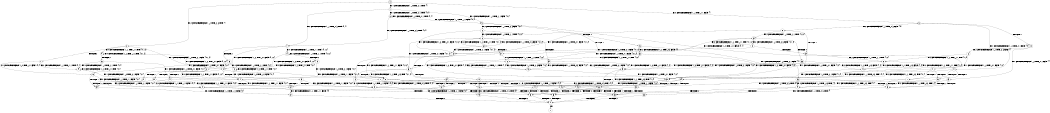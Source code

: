 digraph BCG {
size = "7, 10.5";
center = TRUE;
node [shape = circle];
0 [peripheries = 2];
0 -> 1 [label = "EX !1 !ATOMIC_EXCH_BRANCH (1, +0, TRUE, +0, 1, TRUE) !{}"];
0 -> 2 [label = "EX !2 !ATOMIC_EXCH_BRANCH (1, +1, TRUE, +0, 3, TRUE) !{}"];
0 -> 3 [label = "EX !0 !ATOMIC_EXCH_BRANCH (1, +1, TRUE, +1, 1, FALSE) !{}"];
1 -> 4 [label = "EX !2 !ATOMIC_EXCH_BRANCH (1, +1, TRUE, +0, 3, TRUE) !{0, 1}"];
1 -> 5 [label = "EX !0 !ATOMIC_EXCH_BRANCH (1, +1, TRUE, +1, 1, FALSE) !{0, 1}"];
1 -> 6 [label = "EX !1 !ATOMIC_EXCH_BRANCH (1, +0, TRUE, +0, 1, TRUE) !{0, 1}"];
2 -> 7 [label = "TERMINATE !2"];
2 -> 8 [label = "EX !1 !ATOMIC_EXCH_BRANCH (1, +0, TRUE, +0, 1, FALSE) !{0, 1, 2}"];
2 -> 9 [label = "EX !0 !ATOMIC_EXCH_BRANCH (1, +1, TRUE, +1, 1, TRUE) !{0, 1, 2}"];
3 -> 10 [label = "TERMINATE !0"];
3 -> 11 [label = "EX !1 !ATOMIC_EXCH_BRANCH (1, +0, TRUE, +0, 1, FALSE) !{0}"];
3 -> 12 [label = "EX !2 !ATOMIC_EXCH_BRANCH (1, +1, TRUE, +0, 3, FALSE) !{0}"];
4 -> 13 [label = "TERMINATE !2"];
4 -> 14 [label = "EX !0 !ATOMIC_EXCH_BRANCH (1, +1, TRUE, +1, 1, TRUE) !{0, 1, 2}"];
4 -> 8 [label = "EX !1 !ATOMIC_EXCH_BRANCH (1, +0, TRUE, +0, 1, FALSE) !{0, 1, 2}"];
5 -> 15 [label = "TERMINATE !0"];
5 -> 16 [label = "EX !2 !ATOMIC_EXCH_BRANCH (1, +1, TRUE, +0, 3, FALSE) !{0, 1}"];
5 -> 17 [label = "EX !1 !ATOMIC_EXCH_BRANCH (1, +0, TRUE, +0, 1, FALSE) !{0, 1}"];
6 -> 4 [label = "EX !2 !ATOMIC_EXCH_BRANCH (1, +1, TRUE, +0, 3, TRUE) !{0, 1}"];
6 -> 5 [label = "EX !0 !ATOMIC_EXCH_BRANCH (1, +1, TRUE, +1, 1, FALSE) !{0, 1}"];
6 -> 6 [label = "EX !1 !ATOMIC_EXCH_BRANCH (1, +0, TRUE, +0, 1, TRUE) !{0, 1}"];
7 -> 18 [label = "EX !1 !ATOMIC_EXCH_BRANCH (1, +0, TRUE, +0, 1, FALSE) !{0, 1}"];
7 -> 19 [label = "EX !0 !ATOMIC_EXCH_BRANCH (1, +1, TRUE, +1, 1, TRUE) !{0, 1}"];
8 -> 20 [label = "TERMINATE !1"];
8 -> 21 [label = "TERMINATE !2"];
8 -> 22 [label = "EX !0 !ATOMIC_EXCH_BRANCH (1, +1, TRUE, +1, 1, FALSE) !{0, 1, 2}"];
9 -> 23 [label = "TERMINATE !2"];
9 -> 24 [label = "EX !1 !ATOMIC_EXCH_BRANCH (1, +0, TRUE, +0, 1, FALSE) !{0, 1, 2}"];
9 -> 9 [label = "EX !0 !ATOMIC_EXCH_BRANCH (1, +1, TRUE, +1, 1, TRUE) !{0, 1, 2}"];
10 -> 25 [label = "EX !1 !ATOMIC_EXCH_BRANCH (1, +0, TRUE, +0, 1, FALSE) !{}"];
10 -> 26 [label = "EX !2 !ATOMIC_EXCH_BRANCH (1, +1, TRUE, +0, 3, FALSE) !{}"];
11 -> 27 [label = "TERMINATE !1"];
11 -> 28 [label = "TERMINATE !0"];
11 -> 29 [label = "EX !2 !ATOMIC_EXCH_BRANCH (1, +1, TRUE, +0, 3, TRUE) !{0, 1}"];
12 -> 30 [label = "TERMINATE !0"];
12 -> 31 [label = "EX !1 !ATOMIC_EXCH_BRANCH (1, +0, TRUE, +0, 1, FALSE) !{0, 1, 2}"];
12 -> 32 [label = "EX !2 !ATOMIC_EXCH_BRANCH (1, +1, TRUE, +1, 1, TRUE) !{0, 1, 2}"];
13 -> 33 [label = "EX !0 !ATOMIC_EXCH_BRANCH (1, +1, TRUE, +1, 1, TRUE) !{0, 1}"];
13 -> 18 [label = "EX !1 !ATOMIC_EXCH_BRANCH (1, +0, TRUE, +0, 1, FALSE) !{0, 1}"];
14 -> 34 [label = "TERMINATE !2"];
14 -> 24 [label = "EX !1 !ATOMIC_EXCH_BRANCH (1, +0, TRUE, +0, 1, FALSE) !{0, 1, 2}"];
14 -> 14 [label = "EX !0 !ATOMIC_EXCH_BRANCH (1, +1, TRUE, +1, 1, TRUE) !{0, 1, 2}"];
15 -> 35 [label = "EX !2 !ATOMIC_EXCH_BRANCH (1, +1, TRUE, +0, 3, FALSE) !{1}"];
15 -> 36 [label = "EX !1 !ATOMIC_EXCH_BRANCH (1, +0, TRUE, +0, 1, FALSE) !{1}"];
16 -> 37 [label = "TERMINATE !0"];
16 -> 38 [label = "EX !2 !ATOMIC_EXCH_BRANCH (1, +1, TRUE, +1, 1, TRUE) !{0, 1, 2}"];
16 -> 31 [label = "EX !1 !ATOMIC_EXCH_BRANCH (1, +0, TRUE, +0, 1, FALSE) !{0, 1, 2}"];
17 -> 27 [label = "TERMINATE !1"];
17 -> 28 [label = "TERMINATE !0"];
17 -> 29 [label = "EX !2 !ATOMIC_EXCH_BRANCH (1, +1, TRUE, +0, 3, TRUE) !{0, 1}"];
18 -> 39 [label = "TERMINATE !1"];
18 -> 40 [label = "EX !0 !ATOMIC_EXCH_BRANCH (1, +1, TRUE, +1, 1, FALSE) !{0, 1}"];
19 -> 41 [label = "EX !1 !ATOMIC_EXCH_BRANCH (1, +0, TRUE, +0, 1, FALSE) !{0, 1}"];
19 -> 19 [label = "EX !0 !ATOMIC_EXCH_BRANCH (1, +1, TRUE, +1, 1, TRUE) !{0, 1}"];
20 -> 39 [label = "TERMINATE !2"];
20 -> 42 [label = "EX !0 !ATOMIC_EXCH_BRANCH (1, +1, TRUE, +1, 1, FALSE) !{0, 2}"];
21 -> 39 [label = "TERMINATE !1"];
21 -> 40 [label = "EX !0 !ATOMIC_EXCH_BRANCH (1, +1, TRUE, +1, 1, FALSE) !{0, 1}"];
22 -> 43 [label = "TERMINATE !1"];
22 -> 44 [label = "TERMINATE !2"];
22 -> 45 [label = "TERMINATE !0"];
23 -> 41 [label = "EX !1 !ATOMIC_EXCH_BRANCH (1, +0, TRUE, +0, 1, FALSE) !{0, 1}"];
23 -> 19 [label = "EX !0 !ATOMIC_EXCH_BRANCH (1, +1, TRUE, +1, 1, TRUE) !{0, 1}"];
24 -> 46 [label = "TERMINATE !1"];
24 -> 47 [label = "TERMINATE !2"];
24 -> 22 [label = "EX !0 !ATOMIC_EXCH_BRANCH (1, +1, TRUE, +1, 1, FALSE) !{0, 1, 2}"];
25 -> 48 [label = "TERMINATE !1"];
25 -> 49 [label = "EX !2 !ATOMIC_EXCH_BRANCH (1, +1, TRUE, +0, 3, TRUE) !{1}"];
26 -> 50 [label = "EX !1 !ATOMIC_EXCH_BRANCH (1, +0, TRUE, +0, 1, FALSE) !{1, 2}"];
26 -> 51 [label = "EX !2 !ATOMIC_EXCH_BRANCH (1, +1, TRUE, +1, 1, TRUE) !{1, 2}"];
27 -> 48 [label = "TERMINATE !0"];
27 -> 52 [label = "EX !2 !ATOMIC_EXCH_BRANCH (1, +1, TRUE, +0, 3, TRUE) !{0}"];
28 -> 48 [label = "TERMINATE !1"];
28 -> 49 [label = "EX !2 !ATOMIC_EXCH_BRANCH (1, +1, TRUE, +0, 3, TRUE) !{1}"];
29 -> 43 [label = "TERMINATE !1"];
29 -> 44 [label = "TERMINATE !2"];
29 -> 45 [label = "TERMINATE !0"];
30 -> 50 [label = "EX !1 !ATOMIC_EXCH_BRANCH (1, +0, TRUE, +0, 1, FALSE) !{1, 2}"];
30 -> 51 [label = "EX !2 !ATOMIC_EXCH_BRANCH (1, +1, TRUE, +1, 1, TRUE) !{1, 2}"];
31 -> 53 [label = "TERMINATE !1"];
31 -> 54 [label = "TERMINATE !0"];
31 -> 22 [label = "EX !2 !ATOMIC_EXCH_BRANCH (1, +1, TRUE, +1, 1, FALSE) !{0, 1, 2}"];
32 -> 55 [label = "TERMINATE !0"];
32 -> 56 [label = "EX !1 !ATOMIC_EXCH_BRANCH (1, +0, TRUE, +0, 1, FALSE) !{0, 1, 2}"];
32 -> 57 [label = "EX !2 !ATOMIC_EXCH_BRANCH (1, +1, TRUE, +0, 3, FALSE) !{0, 1, 2}"];
33 -> 41 [label = "EX !1 !ATOMIC_EXCH_BRANCH (1, +0, TRUE, +0, 1, FALSE) !{0, 1}"];
33 -> 33 [label = "EX !0 !ATOMIC_EXCH_BRANCH (1, +1, TRUE, +1, 1, TRUE) !{0, 1}"];
34 -> 41 [label = "EX !1 !ATOMIC_EXCH_BRANCH (1, +0, TRUE, +0, 1, FALSE) !{0, 1}"];
34 -> 33 [label = "EX !0 !ATOMIC_EXCH_BRANCH (1, +1, TRUE, +1, 1, TRUE) !{0, 1}"];
35 -> 58 [label = "EX !2 !ATOMIC_EXCH_BRANCH (1, +1, TRUE, +1, 1, TRUE) !{1, 2}"];
35 -> 50 [label = "EX !1 !ATOMIC_EXCH_BRANCH (1, +0, TRUE, +0, 1, FALSE) !{1, 2}"];
36 -> 48 [label = "TERMINATE !1"];
36 -> 49 [label = "EX !2 !ATOMIC_EXCH_BRANCH (1, +1, TRUE, +0, 3, TRUE) !{1}"];
37 -> 58 [label = "EX !2 !ATOMIC_EXCH_BRANCH (1, +1, TRUE, +1, 1, TRUE) !{1, 2}"];
37 -> 50 [label = "EX !1 !ATOMIC_EXCH_BRANCH (1, +0, TRUE, +0, 1, FALSE) !{1, 2}"];
38 -> 59 [label = "TERMINATE !0"];
38 -> 60 [label = "EX !2 !ATOMIC_EXCH_BRANCH (1, +1, TRUE, +0, 3, FALSE) !{0, 1, 2}"];
38 -> 56 [label = "EX !1 !ATOMIC_EXCH_BRANCH (1, +0, TRUE, +0, 1, FALSE) !{0, 1, 2}"];
39 -> 61 [label = "EX !0 !ATOMIC_EXCH_BRANCH (1, +1, TRUE, +1, 1, FALSE) !{0}"];
40 -> 62 [label = "TERMINATE !1"];
40 -> 63 [label = "TERMINATE !0"];
41 -> 64 [label = "TERMINATE !1"];
41 -> 40 [label = "EX !0 !ATOMIC_EXCH_BRANCH (1, +1, TRUE, +1, 1, FALSE) !{0, 1}"];
42 -> 62 [label = "TERMINATE !2"];
42 -> 65 [label = "TERMINATE !0"];
43 -> 62 [label = "TERMINATE !2"];
43 -> 65 [label = "TERMINATE !0"];
44 -> 62 [label = "TERMINATE !1"];
44 -> 63 [label = "TERMINATE !0"];
45 -> 65 [label = "TERMINATE !1"];
45 -> 63 [label = "TERMINATE !2"];
46 -> 64 [label = "TERMINATE !2"];
46 -> 42 [label = "EX !0 !ATOMIC_EXCH_BRANCH (1, +1, TRUE, +1, 1, FALSE) !{0, 2}"];
47 -> 64 [label = "TERMINATE !1"];
47 -> 40 [label = "EX !0 !ATOMIC_EXCH_BRANCH (1, +1, TRUE, +1, 1, FALSE) !{0, 1}"];
48 -> 66 [label = "EX !2 !ATOMIC_EXCH_BRANCH (1, +1, TRUE, +0, 3, TRUE) !{}"];
49 -> 65 [label = "TERMINATE !1"];
49 -> 63 [label = "TERMINATE !2"];
50 -> 67 [label = "TERMINATE !1"];
50 -> 68 [label = "EX !2 !ATOMIC_EXCH_BRANCH (1, +1, TRUE, +1, 1, FALSE) !{1, 2}"];
51 -> 69 [label = "EX !1 !ATOMIC_EXCH_BRANCH (1, +0, TRUE, +0, 1, FALSE) !{1, 2}"];
51 -> 70 [label = "EX !2 !ATOMIC_EXCH_BRANCH (1, +1, TRUE, +0, 3, FALSE) !{1, 2}"];
52 -> 62 [label = "TERMINATE !2"];
52 -> 65 [label = "TERMINATE !0"];
53 -> 67 [label = "TERMINATE !0"];
53 -> 42 [label = "EX !2 !ATOMIC_EXCH_BRANCH (1, +1, TRUE, +1, 1, FALSE) !{0, 2}"];
54 -> 67 [label = "TERMINATE !1"];
54 -> 68 [label = "EX !2 !ATOMIC_EXCH_BRANCH (1, +1, TRUE, +1, 1, FALSE) !{1, 2}"];
55 -> 69 [label = "EX !1 !ATOMIC_EXCH_BRANCH (1, +0, TRUE, +0, 1, FALSE) !{1, 2}"];
55 -> 70 [label = "EX !2 !ATOMIC_EXCH_BRANCH (1, +1, TRUE, +0, 3, FALSE) !{1, 2}"];
56 -> 71 [label = "TERMINATE !1"];
56 -> 72 [label = "TERMINATE !0"];
56 -> 22 [label = "EX !2 !ATOMIC_EXCH_BRANCH (1, +1, TRUE, +0, 3, TRUE) !{0, 1, 2}"];
57 -> 30 [label = "TERMINATE !0"];
57 -> 31 [label = "EX !1 !ATOMIC_EXCH_BRANCH (1, +0, TRUE, +0, 1, FALSE) !{0, 1, 2}"];
57 -> 32 [label = "EX !2 !ATOMIC_EXCH_BRANCH (1, +1, TRUE, +1, 1, TRUE) !{0, 1, 2}"];
58 -> 73 [label = "EX !2 !ATOMIC_EXCH_BRANCH (1, +1, TRUE, +0, 3, FALSE) !{1, 2}"];
58 -> 69 [label = "EX !1 !ATOMIC_EXCH_BRANCH (1, +0, TRUE, +0, 1, FALSE) !{1, 2}"];
59 -> 73 [label = "EX !2 !ATOMIC_EXCH_BRANCH (1, +1, TRUE, +0, 3, FALSE) !{1, 2}"];
59 -> 69 [label = "EX !1 !ATOMIC_EXCH_BRANCH (1, +0, TRUE, +0, 1, FALSE) !{1, 2}"];
60 -> 37 [label = "TERMINATE !0"];
60 -> 38 [label = "EX !2 !ATOMIC_EXCH_BRANCH (1, +1, TRUE, +1, 1, TRUE) !{0, 1, 2}"];
60 -> 31 [label = "EX !1 !ATOMIC_EXCH_BRANCH (1, +0, TRUE, +0, 1, FALSE) !{0, 1, 2}"];
61 -> 74 [label = "TERMINATE !0"];
62 -> 74 [label = "TERMINATE !0"];
63 -> 74 [label = "TERMINATE !1"];
64 -> 61 [label = "EX !0 !ATOMIC_EXCH_BRANCH (1, +1, TRUE, +1, 1, FALSE) !{0}"];
65 -> 74 [label = "TERMINATE !2"];
66 -> 74 [label = "TERMINATE !2"];
67 -> 75 [label = "EX !2 !ATOMIC_EXCH_BRANCH (1, +1, TRUE, +1, 1, FALSE) !{2}"];
68 -> 65 [label = "TERMINATE !1"];
68 -> 63 [label = "TERMINATE !2"];
69 -> 76 [label = "TERMINATE !1"];
69 -> 68 [label = "EX !2 !ATOMIC_EXCH_BRANCH (1, +1, TRUE, +0, 3, TRUE) !{1, 2}"];
70 -> 50 [label = "EX !1 !ATOMIC_EXCH_BRANCH (1, +0, TRUE, +0, 1, FALSE) !{1, 2}"];
70 -> 51 [label = "EX !2 !ATOMIC_EXCH_BRANCH (1, +1, TRUE, +1, 1, TRUE) !{1, 2}"];
71 -> 76 [label = "TERMINATE !0"];
71 -> 42 [label = "EX !2 !ATOMIC_EXCH_BRANCH (1, +1, TRUE, +0, 3, TRUE) !{0, 2}"];
72 -> 76 [label = "TERMINATE !1"];
72 -> 68 [label = "EX !2 !ATOMIC_EXCH_BRANCH (1, +1, TRUE, +0, 3, TRUE) !{1, 2}"];
73 -> 58 [label = "EX !2 !ATOMIC_EXCH_BRANCH (1, +1, TRUE, +1, 1, TRUE) !{1, 2}"];
73 -> 50 [label = "EX !1 !ATOMIC_EXCH_BRANCH (1, +0, TRUE, +0, 1, FALSE) !{1, 2}"];
74 -> 77 [label = "exit"];
75 -> 74 [label = "TERMINATE !2"];
76 -> 75 [label = "EX !2 !ATOMIC_EXCH_BRANCH (1, +1, TRUE, +0, 3, TRUE) !{2}"];
}

